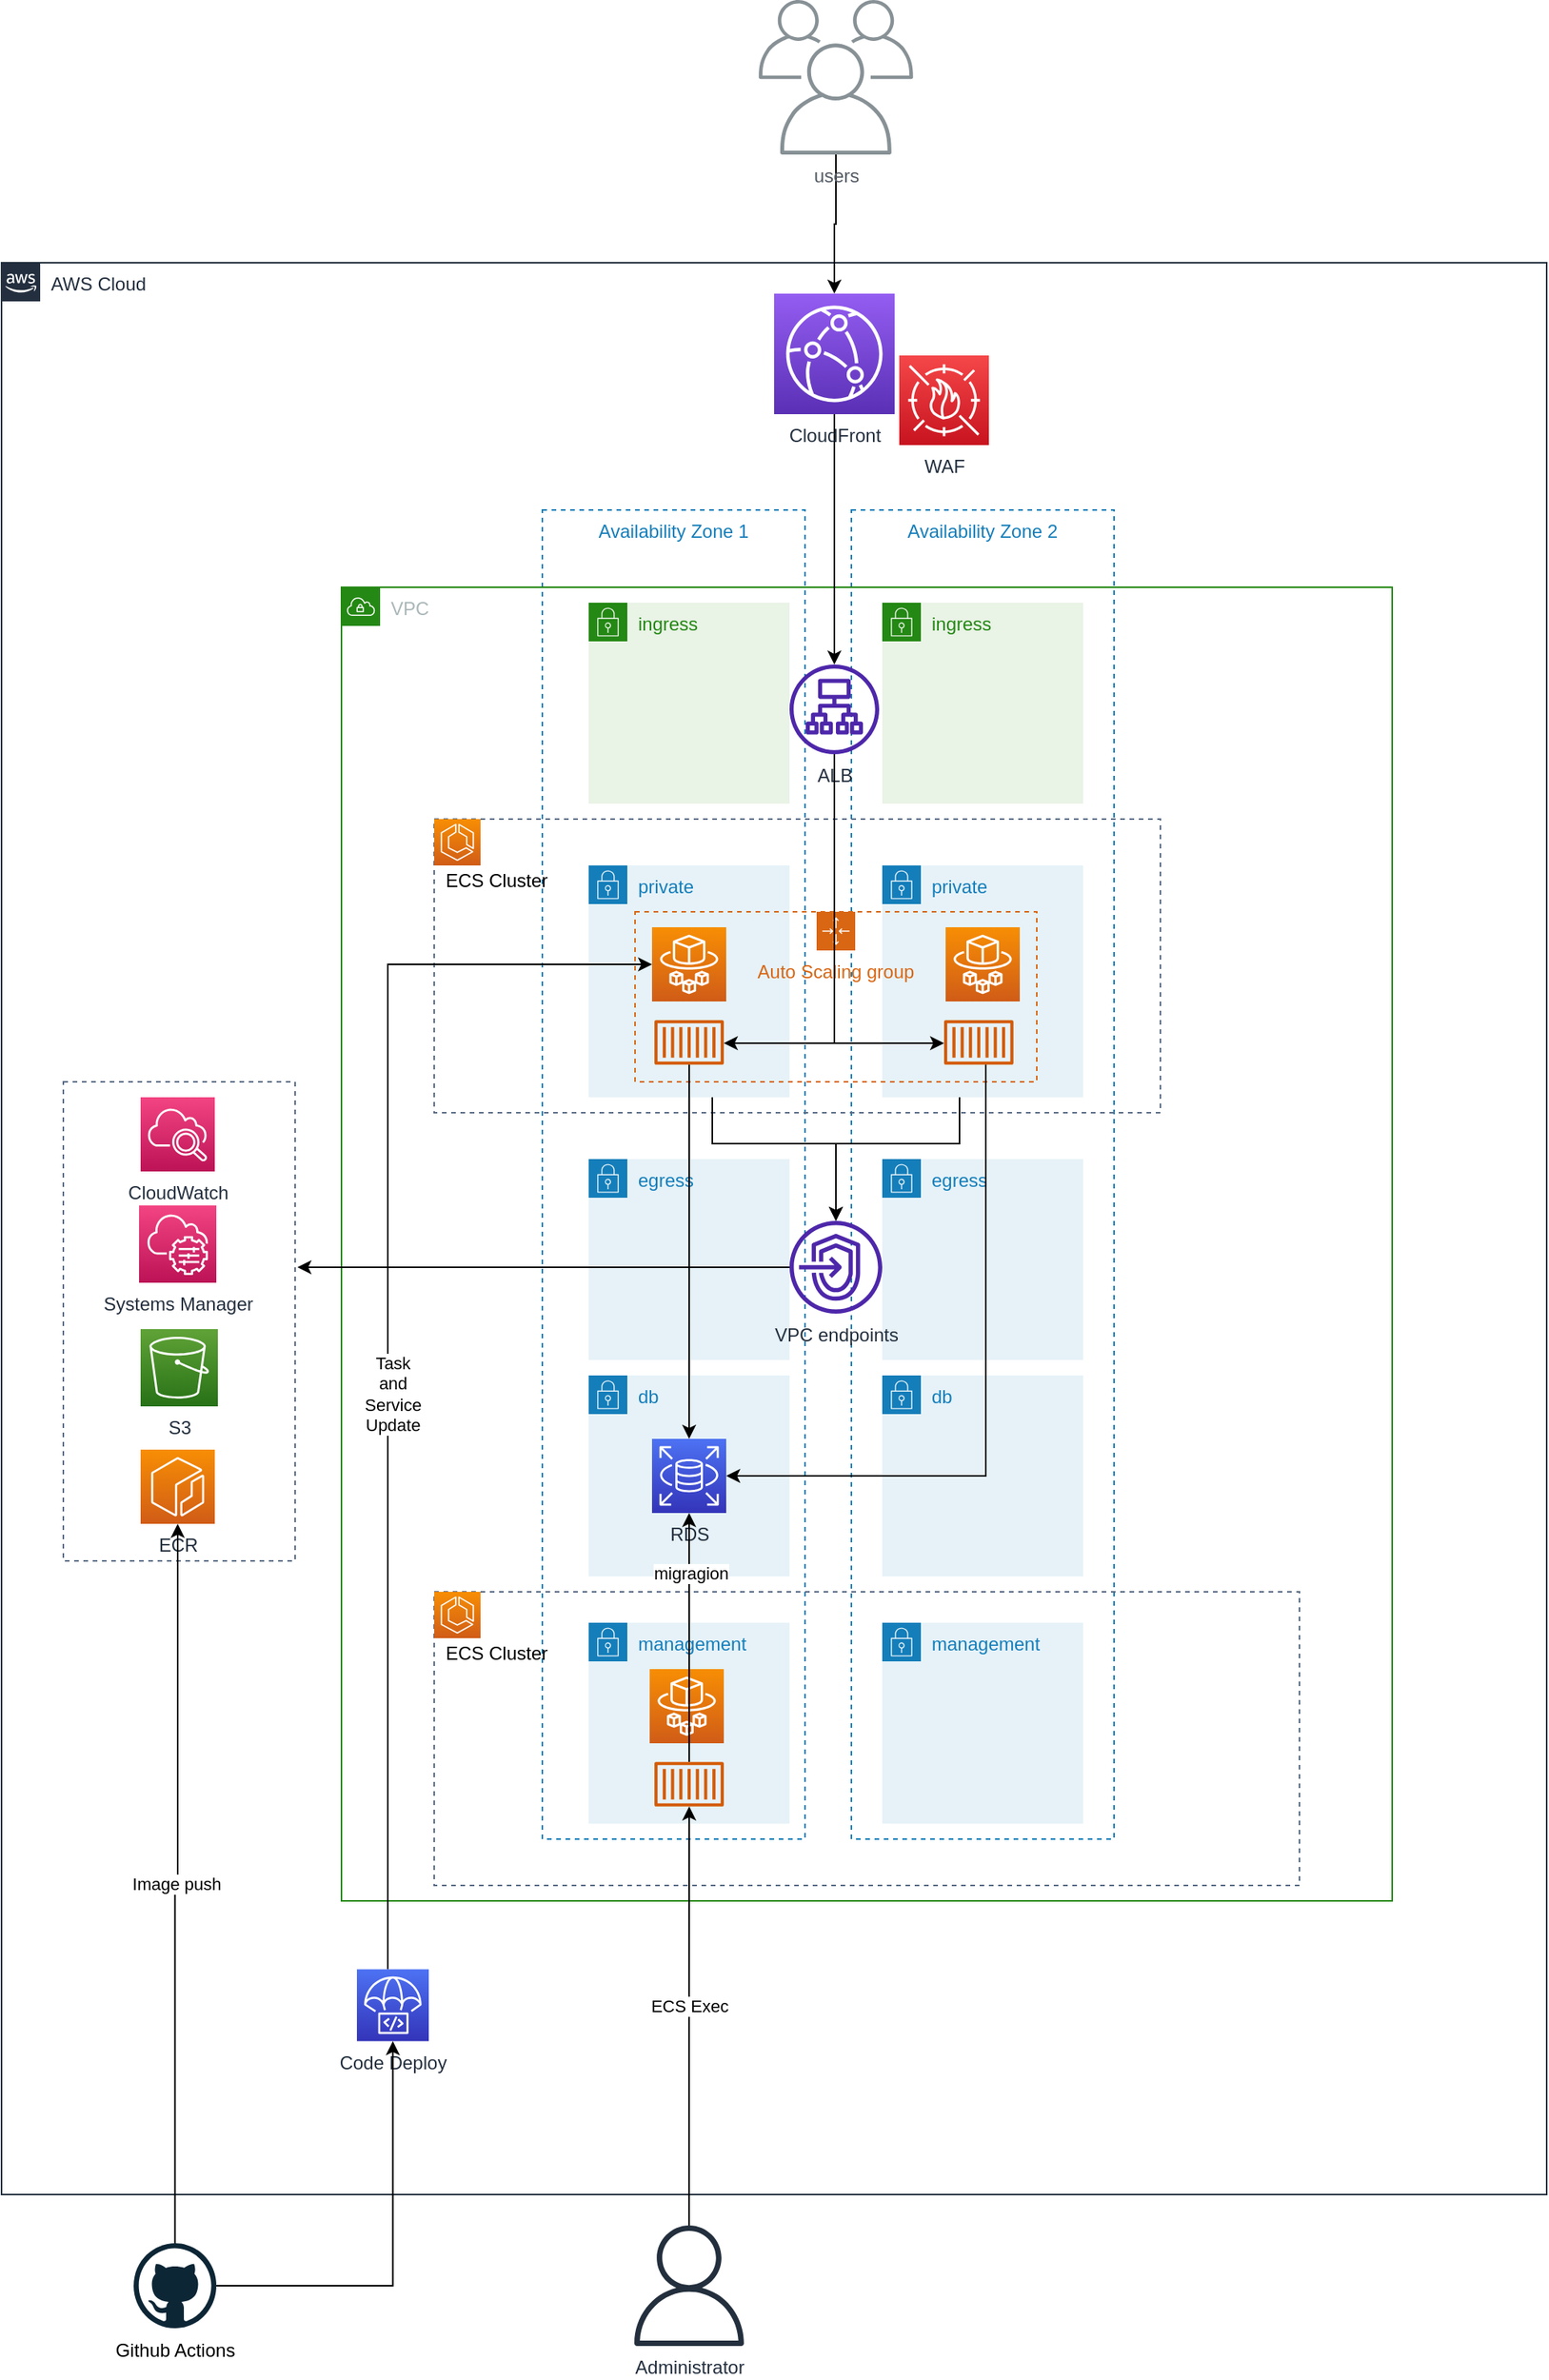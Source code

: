<mxfile version="16.5.1" type="device"><diagram id="PaeJgLluyogaUPS14ZRc" name="Page-1"><mxGraphModel dx="1177" dy="1420" grid="1" gridSize="10" guides="1" tooltips="1" connect="1" arrows="1" fold="1" page="1" pageScale="1" pageWidth="3300" pageHeight="2339" math="0" shadow="0"><root><mxCell id="0"/><mxCell id="1" parent="0"/><mxCell id="Aqmt07IWopIAcxGadrsT-29" value="egress" style="points=[[0,0],[0.25,0],[0.5,0],[0.75,0],[1,0],[1,0.25],[1,0.5],[1,0.75],[1,1],[0.75,1],[0.5,1],[0.25,1],[0,1],[0,0.75],[0,0.5],[0,0.25]];outlineConnect=0;gradientColor=none;html=1;whiteSpace=wrap;fontSize=12;fontStyle=0;container=1;pointerEvents=0;collapsible=0;recursiveResize=0;shape=mxgraph.aws4.group;grIcon=mxgraph.aws4.group_security_group;grStroke=0;strokeColor=#147EBA;fillColor=#E6F2F8;verticalAlign=top;align=left;spacingLeft=30;fontColor=#147EBA;dashed=0;" vertex="1" parent="1"><mxGeometry x="850" y="870" width="130" height="130" as="geometry"/></mxCell><mxCell id="Aqmt07IWopIAcxGadrsT-62" value="Availability Zone 1" style="fillColor=none;strokeColor=#147EBA;dashed=1;verticalAlign=top;fontStyle=0;fontColor=#147EBA;" vertex="1" parent="1"><mxGeometry x="630" y="450" width="170" height="860" as="geometry"/></mxCell><mxCell id="Aqmt07IWopIAcxGadrsT-18" value="db" style="points=[[0,0],[0.25,0],[0.5,0],[0.75,0],[1,0],[1,0.25],[1,0.5],[1,0.75],[1,1],[0.75,1],[0.5,1],[0.25,1],[0,1],[0,0.75],[0,0.5],[0,0.25]];outlineConnect=0;gradientColor=none;html=1;whiteSpace=wrap;fontSize=12;fontStyle=0;container=1;pointerEvents=0;collapsible=0;recursiveResize=0;shape=mxgraph.aws4.group;grIcon=mxgraph.aws4.group_security_group;grStroke=0;strokeColor=#147EBA;fillColor=#E6F2F8;verticalAlign=top;align=left;spacingLeft=30;fontColor=#147EBA;dashed=0;" vertex="1" parent="1"><mxGeometry x="660" y="1010" width="130" height="130" as="geometry"/></mxCell><mxCell id="Aqmt07IWopIAcxGadrsT-36" value="RDS&lt;br&gt;" style="sketch=0;points=[[0,0,0],[0.25,0,0],[0.5,0,0],[0.75,0,0],[1,0,0],[0,1,0],[0.25,1,0],[0.5,1,0],[0.75,1,0],[1,1,0],[0,0.25,0],[0,0.5,0],[0,0.75,0],[1,0.25,0],[1,0.5,0],[1,0.75,0]];outlineConnect=0;fontColor=#232F3E;gradientColor=#4D72F3;gradientDirection=north;fillColor=#3334B9;strokeColor=#ffffff;dashed=0;verticalLabelPosition=bottom;verticalAlign=top;align=center;html=1;fontSize=12;fontStyle=0;aspect=fixed;shape=mxgraph.aws4.resourceIcon;resIcon=mxgraph.aws4.rds;" vertex="1" parent="Aqmt07IWopIAcxGadrsT-18"><mxGeometry x="41.0" y="41" width="48" height="48" as="geometry"/></mxCell><mxCell id="Aqmt07IWopIAcxGadrsT-35" value="db" style="points=[[0,0],[0.25,0],[0.5,0],[0.75,0],[1,0],[1,0.25],[1,0.5],[1,0.75],[1,1],[0.75,1],[0.5,1],[0.25,1],[0,1],[0,0.75],[0,0.5],[0,0.25]];outlineConnect=0;gradientColor=none;html=1;whiteSpace=wrap;fontSize=12;fontStyle=0;container=1;pointerEvents=0;collapsible=0;recursiveResize=0;shape=mxgraph.aws4.group;grIcon=mxgraph.aws4.group_security_group;grStroke=0;strokeColor=#147EBA;fillColor=#E6F2F8;verticalAlign=top;align=left;spacingLeft=30;fontColor=#147EBA;dashed=0;" vertex="1" parent="1"><mxGeometry x="850" y="1010" width="130" height="130" as="geometry"/></mxCell><mxCell id="Aqmt07IWopIAcxGadrsT-27" value="Availability Zone 2" style="fillColor=none;strokeColor=#147EBA;dashed=1;verticalAlign=top;fontStyle=0;fontColor=#147EBA;" vertex="1" parent="1"><mxGeometry x="830" y="450" width="170" height="860" as="geometry"/></mxCell><mxCell id="Aqmt07IWopIAcxGadrsT-2" value="" style="fillColor=none;strokeColor=#5A6C86;dashed=1;verticalAlign=top;fontStyle=0;fontColor=#5A6C86;" vertex="1" parent="1"><mxGeometry x="560" y="650" width="470" height="190" as="geometry"/></mxCell><mxCell id="-Hk-0aaMkuI9jXm5R-6b-3" value="ingress" style="points=[[0,0],[0.25,0],[0.5,0],[0.75,0],[1,0],[1,0.25],[1,0.5],[1,0.75],[1,1],[0.75,1],[0.5,1],[0.25,1],[0,1],[0,0.75],[0,0.5],[0,0.25]];outlineConnect=0;gradientColor=none;html=1;whiteSpace=wrap;fontSize=12;fontStyle=0;container=1;pointerEvents=0;collapsible=0;recursiveResize=0;shape=mxgraph.aws4.group;grIcon=mxgraph.aws4.group_security_group;grStroke=0;strokeColor=#248814;fillColor=#E9F3E6;verticalAlign=top;align=left;spacingLeft=30;fontColor=#248814;dashed=0;" parent="1" vertex="1"><mxGeometry x="660" y="510" width="130" height="130" as="geometry"/></mxCell><mxCell id="Aqmt07IWopIAcxGadrsT-50" style="edgeStyle=orthogonalEdgeStyle;rounded=0;orthogonalLoop=1;jettySize=auto;html=1;" edge="1" parent="1" source="Aqmt07IWopIAcxGadrsT-30" target="Aqmt07IWopIAcxGadrsT-14"><mxGeometry relative="1" as="geometry"><Array as="points"><mxPoint x="900" y="860"/><mxPoint x="820" y="860"/></Array></mxGeometry></mxCell><mxCell id="Aqmt07IWopIAcxGadrsT-30" value="private" style="points=[[0,0],[0.25,0],[0.5,0],[0.75,0],[1,0],[1,0.25],[1,0.5],[1,0.75],[1,1],[0.75,1],[0.5,1],[0.25,1],[0,1],[0,0.75],[0,0.5],[0,0.25]];outlineConnect=0;gradientColor=none;html=1;whiteSpace=wrap;fontSize=12;fontStyle=0;container=1;pointerEvents=0;collapsible=0;recursiveResize=0;shape=mxgraph.aws4.group;grIcon=mxgraph.aws4.group_security_group;grStroke=0;strokeColor=#147EBA;fillColor=#E6F2F8;verticalAlign=top;align=left;spacingLeft=30;fontColor=#147EBA;dashed=0;" vertex="1" parent="1"><mxGeometry x="850" y="680" width="130" height="150" as="geometry"/></mxCell><mxCell id="Aqmt07IWopIAcxGadrsT-34" value="" style="fillColor=none;strokeColor=#5A6C86;dashed=1;verticalAlign=top;fontStyle=0;fontColor=#5A6C86;" vertex="1" parent="1"><mxGeometry x="320" y="820" width="150" height="310" as="geometry"/></mxCell><mxCell id="-Hk-0aaMkuI9jXm5R-6b-1" value="AWS Cloud" style="points=[[0,0],[0.25,0],[0.5,0],[0.75,0],[1,0],[1,0.25],[1,0.5],[1,0.75],[1,1],[0.75,1],[0.5,1],[0.25,1],[0,1],[0,0.75],[0,0.5],[0,0.25]];outlineConnect=0;gradientColor=none;html=1;whiteSpace=wrap;fontSize=12;fontStyle=0;container=0;pointerEvents=0;collapsible=0;recursiveResize=0;shape=mxgraph.aws4.group;grIcon=mxgraph.aws4.group_aws_cloud_alt;strokeColor=#232F3E;fillColor=none;verticalAlign=top;align=left;spacingLeft=30;fontColor=#232F3E;dashed=0;" parent="1" vertex="1"><mxGeometry x="280" y="290" width="1000" height="1250" as="geometry"/></mxCell><mxCell id="-Hk-0aaMkuI9jXm5R-6b-2" value="VPC" style="points=[[0,0],[0.25,0],[0.5,0],[0.75,0],[1,0],[1,0.25],[1,0.5],[1,0.75],[1,1],[0.75,1],[0.5,1],[0.25,1],[0,1],[0,0.75],[0,0.5],[0,0.25]];outlineConnect=0;gradientColor=none;html=1;whiteSpace=wrap;fontSize=12;fontStyle=0;container=0;pointerEvents=0;collapsible=0;recursiveResize=0;shape=mxgraph.aws4.group;grIcon=mxgraph.aws4.group_vpc;strokeColor=#248814;fillColor=none;verticalAlign=top;align=left;spacingLeft=30;fontColor=#AAB7B8;dashed=0;" parent="1" vertex="1"><mxGeometry x="500" y="500" width="680" height="850" as="geometry"/></mxCell><mxCell id="Aqmt07IWopIAcxGadrsT-24" value="" style="fillColor=none;strokeColor=#5A6C86;dashed=1;verticalAlign=top;fontStyle=0;fontColor=#5A6C86;" vertex="1" parent="1"><mxGeometry x="560" y="1150" width="560" height="190" as="geometry"/></mxCell><mxCell id="Aqmt07IWopIAcxGadrsT-49" style="edgeStyle=orthogonalEdgeStyle;rounded=0;orthogonalLoop=1;jettySize=auto;html=1;" edge="1" parent="1" source="-Hk-0aaMkuI9jXm5R-6b-4" target="Aqmt07IWopIAcxGadrsT-14"><mxGeometry relative="1" as="geometry"><Array as="points"><mxPoint x="740" y="860"/><mxPoint x="820" y="860"/></Array></mxGeometry></mxCell><mxCell id="-Hk-0aaMkuI9jXm5R-6b-4" value="private" style="points=[[0,0],[0.25,0],[0.5,0],[0.75,0],[1,0],[1,0.25],[1,0.5],[1,0.75],[1,1],[0.75,1],[0.5,1],[0.25,1],[0,1],[0,0.75],[0,0.5],[0,0.25]];outlineConnect=0;gradientColor=none;html=1;whiteSpace=wrap;fontSize=12;fontStyle=0;container=1;pointerEvents=0;collapsible=0;recursiveResize=0;shape=mxgraph.aws4.group;grIcon=mxgraph.aws4.group_security_group;grStroke=0;strokeColor=#147EBA;fillColor=#E6F2F8;verticalAlign=top;align=left;spacingLeft=30;fontColor=#147EBA;dashed=0;" parent="1" vertex="1"><mxGeometry x="660" y="680" width="130" height="150" as="geometry"/></mxCell><mxCell id="-Hk-0aaMkuI9jXm5R-6b-13" value="" style="sketch=0;points=[[0,0,0],[0.25,0,0],[0.5,0,0],[0.75,0,0],[1,0,0],[0,1,0],[0.25,1,0],[0.5,1,0],[0.75,1,0],[1,1,0],[0,0.25,0],[0,0.5,0],[0,0.75,0],[1,0.25,0],[1,0.5,0],[1,0.75,0]];outlineConnect=0;fontColor=#232F3E;gradientColor=#F78E04;gradientDirection=north;fillColor=#D05C17;strokeColor=#ffffff;dashed=0;verticalLabelPosition=bottom;verticalAlign=top;align=center;html=1;fontSize=12;fontStyle=0;aspect=fixed;shape=mxgraph.aws4.resourceIcon;resIcon=mxgraph.aws4.ecs;" parent="1" vertex="1"><mxGeometry x="560" y="650" width="30" height="30" as="geometry"/></mxCell><mxCell id="Aqmt07IWopIAcxGadrsT-6" value="ECS Cluster" style="text;html=1;resizable=0;autosize=1;align=center;verticalAlign=middle;points=[];fillColor=none;strokeColor=none;rounded=0;" vertex="1" parent="1"><mxGeometry x="560" y="680" width="80" height="20" as="geometry"/></mxCell><mxCell id="Aqmt07IWopIAcxGadrsT-42" value="" style="edgeStyle=orthogonalEdgeStyle;rounded=0;orthogonalLoop=1;jettySize=auto;html=1;" edge="1" parent="1" source="-Hk-0aaMkuI9jXm5R-6b-6" target="-Hk-0aaMkuI9jXm5R-6b-15"><mxGeometry relative="1" as="geometry"><Array as="points"><mxPoint x="819" y="795"/></Array></mxGeometry></mxCell><mxCell id="-Hk-0aaMkuI9jXm5R-6b-6" value="ALB" style="sketch=0;outlineConnect=0;fontColor=#232F3E;gradientColor=none;fillColor=#4D27AA;strokeColor=none;dashed=0;verticalLabelPosition=bottom;verticalAlign=top;align=center;html=1;fontSize=12;fontStyle=0;aspect=fixed;pointerEvents=1;shape=mxgraph.aws4.application_load_balancer;" parent="1" vertex="1"><mxGeometry x="790" y="550" width="58" height="58" as="geometry"/></mxCell><mxCell id="Aqmt07IWopIAcxGadrsT-19" value="management" style="points=[[0,0],[0.25,0],[0.5,0],[0.75,0],[1,0],[1,0.25],[1,0.5],[1,0.75],[1,1],[0.75,1],[0.5,1],[0.25,1],[0,1],[0,0.75],[0,0.5],[0,0.25]];outlineConnect=0;gradientColor=none;html=1;whiteSpace=wrap;fontSize=12;fontStyle=0;container=1;pointerEvents=0;collapsible=0;recursiveResize=0;shape=mxgraph.aws4.group;grIcon=mxgraph.aws4.group_security_group;grStroke=0;strokeColor=#147EBA;fillColor=#E6F2F8;verticalAlign=top;align=left;spacingLeft=30;fontColor=#147EBA;dashed=0;" vertex="1" parent="1"><mxGeometry x="660" y="1170" width="130" height="130" as="geometry"/></mxCell><mxCell id="-Hk-0aaMkuI9jXm5R-6b-5" value="Auto Scaling group" style="points=[[0,0],[0.25,0],[0.5,0],[0.75,0],[1,0],[1,0.25],[1,0.5],[1,0.75],[1,1],[0.75,1],[0.5,1],[0.25,1],[0,1],[0,0.75],[0,0.5],[0,0.25]];outlineConnect=0;gradientColor=none;html=1;whiteSpace=wrap;fontSize=12;fontStyle=0;container=1;pointerEvents=0;collapsible=0;recursiveResize=0;shape=mxgraph.aws4.groupCenter;grIcon=mxgraph.aws4.group_auto_scaling_group;grStroke=1;strokeColor=#D86613;fillColor=none;verticalAlign=top;align=center;fontColor=#D86613;dashed=1;spacingTop=25;" parent="1" vertex="1"><mxGeometry x="690" y="710" width="260" height="110" as="geometry"/></mxCell><mxCell id="-Hk-0aaMkuI9jXm5R-6b-15" value="" style="sketch=0;outlineConnect=0;fontColor=#232F3E;gradientColor=none;fillColor=#D45B07;strokeColor=none;dashed=0;verticalLabelPosition=bottom;verticalAlign=top;align=center;html=1;fontSize=12;fontStyle=0;aspect=fixed;pointerEvents=1;shape=mxgraph.aws4.container_1;" parent="-Hk-0aaMkuI9jXm5R-6b-5" vertex="1"><mxGeometry x="12.55" y="70" width="44.9" height="29" as="geometry"/></mxCell><mxCell id="-Hk-0aaMkuI9jXm5R-6b-14" value="" style="sketch=0;points=[[0,0,0],[0.25,0,0],[0.5,0,0],[0.75,0,0],[1,0,0],[0,1,0],[0.25,1,0],[0.5,1,0],[0.75,1,0],[1,1,0],[0,0.25,0],[0,0.5,0],[0,0.75,0],[1,0.25,0],[1,0.5,0],[1,0.75,0]];outlineConnect=0;fontColor=#232F3E;gradientColor=#F78E04;gradientDirection=north;fillColor=#D05C17;strokeColor=#ffffff;dashed=0;verticalLabelPosition=bottom;verticalAlign=top;align=center;html=1;fontSize=12;fontStyle=0;aspect=fixed;shape=mxgraph.aws4.resourceIcon;resIcon=mxgraph.aws4.fargate;" parent="-Hk-0aaMkuI9jXm5R-6b-5" vertex="1"><mxGeometry x="11" y="10" width="48" height="48" as="geometry"/></mxCell><mxCell id="Aqmt07IWopIAcxGadrsT-31" value="" style="sketch=0;outlineConnect=0;fontColor=#232F3E;gradientColor=none;fillColor=#D45B07;strokeColor=none;dashed=0;verticalLabelPosition=bottom;verticalAlign=top;align=center;html=1;fontSize=12;fontStyle=0;aspect=fixed;pointerEvents=1;shape=mxgraph.aws4.container_1;" vertex="1" parent="-Hk-0aaMkuI9jXm5R-6b-5"><mxGeometry x="200.0" y="70" width="44.9" height="29" as="geometry"/></mxCell><mxCell id="Aqmt07IWopIAcxGadrsT-22" value="" style="sketch=0;points=[[0,0,0],[0.25,0,0],[0.5,0,0],[0.75,0,0],[1,0,0],[0,1,0],[0.25,1,0],[0.5,1,0],[0.75,1,0],[1,1,0],[0,0.25,0],[0,0.5,0],[0,0.75,0],[1,0.25,0],[1,0.5,0],[1,0.75,0]];outlineConnect=0;fontColor=#232F3E;gradientColor=#F78E04;gradientDirection=north;fillColor=#D05C17;strokeColor=#ffffff;dashed=0;verticalLabelPosition=bottom;verticalAlign=top;align=center;html=1;fontSize=12;fontStyle=0;aspect=fixed;shape=mxgraph.aws4.resourceIcon;resIcon=mxgraph.aws4.ecs;" vertex="1" parent="1"><mxGeometry x="560" y="1150" width="30" height="30" as="geometry"/></mxCell><mxCell id="Aqmt07IWopIAcxGadrsT-23" value="ECS Cluster" style="text;html=1;resizable=0;autosize=1;align=center;verticalAlign=middle;points=[];fillColor=none;strokeColor=none;rounded=0;" vertex="1" parent="1"><mxGeometry x="560" y="1180" width="80" height="20" as="geometry"/></mxCell><mxCell id="Aqmt07IWopIAcxGadrsT-21" value="" style="sketch=0;points=[[0,0,0],[0.25,0,0],[0.5,0,0],[0.75,0,0],[1,0,0],[0,1,0],[0.25,1,0],[0.5,1,0],[0.75,1,0],[1,1,0],[0,0.25,0],[0,0.5,0],[0,0.75,0],[1,0.25,0],[1,0.5,0],[1,0.75,0]];outlineConnect=0;fontColor=#232F3E;gradientColor=#F78E04;gradientDirection=north;fillColor=#D05C17;strokeColor=#ffffff;dashed=0;verticalLabelPosition=bottom;verticalAlign=top;align=center;html=1;fontSize=12;fontStyle=0;aspect=fixed;shape=mxgraph.aws4.resourceIcon;resIcon=mxgraph.aws4.fargate;" vertex="1" parent="1"><mxGeometry x="699.45" y="1200" width="48" height="48" as="geometry"/></mxCell><mxCell id="Aqmt07IWopIAcxGadrsT-56" value="" style="edgeStyle=orthogonalEdgeStyle;rounded=0;orthogonalLoop=1;jettySize=auto;html=1;entryX=0.5;entryY=1;entryDx=0;entryDy=0;entryPerimeter=0;" edge="1" parent="1" source="Aqmt07IWopIAcxGadrsT-25" target="Aqmt07IWopIAcxGadrsT-36"><mxGeometry relative="1" as="geometry"/></mxCell><mxCell id="Aqmt07IWopIAcxGadrsT-70" value="migragion" style="edgeLabel;html=1;align=center;verticalAlign=middle;resizable=0;points=[];" vertex="1" connectable="0" parent="Aqmt07IWopIAcxGadrsT-56"><mxGeometry x="0.512" y="-1" relative="1" as="geometry"><mxPoint as="offset"/></mxGeometry></mxCell><mxCell id="Aqmt07IWopIAcxGadrsT-25" value="" style="sketch=0;outlineConnect=0;fontColor=#232F3E;gradientColor=none;fillColor=#D45B07;strokeColor=none;dashed=0;verticalLabelPosition=bottom;verticalAlign=top;align=center;html=1;fontSize=12;fontStyle=0;aspect=fixed;pointerEvents=1;shape=mxgraph.aws4.container_1;" vertex="1" parent="1"><mxGeometry x="702.55" y="1260" width="44.9" height="29" as="geometry"/></mxCell><mxCell id="Aqmt07IWopIAcxGadrsT-41" style="edgeStyle=orthogonalEdgeStyle;rounded=0;orthogonalLoop=1;jettySize=auto;html=1;" edge="1" parent="1" source="-Hk-0aaMkuI9jXm5R-6b-8" target="-Hk-0aaMkuI9jXm5R-6b-6"><mxGeometry relative="1" as="geometry"/></mxCell><mxCell id="-Hk-0aaMkuI9jXm5R-6b-8" value="CloudFront" style="sketch=0;points=[[0,0,0],[0.25,0,0],[0.5,0,0],[0.75,0,0],[1,0,0],[0,1,0],[0.25,1,0],[0.5,1,0],[0.75,1,0],[1,1,0],[0,0.25,0],[0,0.5,0],[0,0.75,0],[1,0.25,0],[1,0.5,0],[1,0.75,0]];outlineConnect=0;fontColor=#232F3E;gradientColor=#945DF2;gradientDirection=north;fillColor=#5A30B5;strokeColor=#ffffff;dashed=0;verticalLabelPosition=bottom;verticalAlign=top;align=center;html=1;fontSize=12;fontStyle=0;aspect=fixed;shape=mxgraph.aws4.resourceIcon;resIcon=mxgraph.aws4.cloudfront;" parent="1" vertex="1"><mxGeometry x="780" y="310" width="78" height="78" as="geometry"/></mxCell><mxCell id="-Hk-0aaMkuI9jXm5R-6b-9" value="WAF" style="sketch=0;points=[[0,0,0],[0.25,0,0],[0.5,0,0],[0.75,0,0],[1,0,0],[0,1,0],[0.25,1,0],[0.5,1,0],[0.75,1,0],[1,1,0],[0,0.25,0],[0,0.5,0],[0,0.75,0],[1,0.25,0],[1,0.5,0],[1,0.75,0]];outlineConnect=0;fontColor=#232F3E;gradientColor=#F54749;gradientDirection=north;fillColor=#C7131F;strokeColor=#ffffff;dashed=0;verticalLabelPosition=bottom;verticalAlign=top;align=center;html=1;fontSize=12;fontStyle=0;aspect=fixed;shape=mxgraph.aws4.resourceIcon;resIcon=mxgraph.aws4.waf;" parent="1" vertex="1"><mxGeometry x="861" y="350" width="58" height="58" as="geometry"/></mxCell><mxCell id="-Hk-0aaMkuI9jXm5R-6b-12" value="ECR" style="sketch=0;points=[[0,0,0],[0.25,0,0],[0.5,0,0],[0.75,0,0],[1,0,0],[0,1,0],[0.25,1,0],[0.5,1,0],[0.75,1,0],[1,1,0],[0,0.25,0],[0,0.5,0],[0,0.75,0],[1,0.25,0],[1,0.5,0],[1,0.75,0]];outlineConnect=0;fontColor=#232F3E;gradientColor=#F78E04;gradientDirection=north;fillColor=#D05C17;strokeColor=#ffffff;dashed=0;verticalLabelPosition=bottom;verticalAlign=top;align=center;html=1;fontSize=12;fontStyle=0;aspect=fixed;shape=mxgraph.aws4.resourceIcon;resIcon=mxgraph.aws4.ecr;" parent="1" vertex="1"><mxGeometry x="370" y="1058" width="48" height="48" as="geometry"/></mxCell><mxCell id="Aqmt07IWopIAcxGadrsT-15" value="S3" style="sketch=0;points=[[0,0,0],[0.25,0,0],[0.5,0,0],[0.75,0,0],[1,0,0],[0,1,0],[0.25,1,0],[0.5,1,0],[0.75,1,0],[1,1,0],[0,0.25,0],[0,0.5,0],[0,0.75,0],[1,0.25,0],[1,0.5,0],[1,0.75,0]];outlineConnect=0;fontColor=#232F3E;gradientColor=#60A337;gradientDirection=north;fillColor=#277116;strokeColor=#ffffff;dashed=0;verticalLabelPosition=bottom;verticalAlign=top;align=center;html=1;fontSize=12;fontStyle=0;aspect=fixed;shape=mxgraph.aws4.resourceIcon;resIcon=mxgraph.aws4.s3;" vertex="1" parent="1"><mxGeometry x="370" y="980" width="50" height="50" as="geometry"/></mxCell><mxCell id="Aqmt07IWopIAcxGadrsT-16" value="Systems Manager" style="sketch=0;points=[[0,0,0],[0.25,0,0],[0.5,0,0],[0.75,0,0],[1,0,0],[0,1,0],[0.25,1,0],[0.5,1,0],[0.75,1,0],[1,1,0],[0,0.25,0],[0,0.5,0],[0,0.75,0],[1,0.25,0],[1,0.5,0],[1,0.75,0]];points=[[0,0,0],[0.25,0,0],[0.5,0,0],[0.75,0,0],[1,0,0],[0,1,0],[0.25,1,0],[0.5,1,0],[0.75,1,0],[1,1,0],[0,0.25,0],[0,0.5,0],[0,0.75,0],[1,0.25,0],[1,0.5,0],[1,0.75,0]];outlineConnect=0;fontColor=#232F3E;gradientColor=#F34482;gradientDirection=north;fillColor=#BC1356;strokeColor=#ffffff;dashed=0;verticalLabelPosition=bottom;verticalAlign=top;align=center;html=1;fontSize=12;fontStyle=0;aspect=fixed;shape=mxgraph.aws4.resourceIcon;resIcon=mxgraph.aws4.systems_manager;" vertex="1" parent="1"><mxGeometry x="369" y="900" width="50" height="50" as="geometry"/></mxCell><mxCell id="Aqmt07IWopIAcxGadrsT-17" value="CloudWatch" style="sketch=0;points=[[0,0,0],[0.25,0,0],[0.5,0,0],[0.75,0,0],[1,0,0],[0,1,0],[0.25,1,0],[0.5,1,0],[0.75,1,0],[1,1,0],[0,0.25,0],[0,0.5,0],[0,0.75,0],[1,0.25,0],[1,0.5,0],[1,0.75,0]];points=[[0,0,0],[0.25,0,0],[0.5,0,0],[0.75,0,0],[1,0,0],[0,1,0],[0.25,1,0],[0.5,1,0],[0.75,1,0],[1,1,0],[0,0.25,0],[0,0.5,0],[0,0.75,0],[1,0.25,0],[1,0.5,0],[1,0.75,0]];outlineConnect=0;fontColor=#232F3E;gradientColor=#F34482;gradientDirection=north;fillColor=#BC1356;strokeColor=#ffffff;dashed=0;verticalLabelPosition=bottom;verticalAlign=top;align=center;html=1;fontSize=12;fontStyle=0;aspect=fixed;shape=mxgraph.aws4.resourceIcon;resIcon=mxgraph.aws4.cloudwatch_2;" vertex="1" parent="1"><mxGeometry x="370" y="830" width="48" height="48" as="geometry"/></mxCell><mxCell id="Aqmt07IWopIAcxGadrsT-13" value="egress" style="points=[[0,0],[0.25,0],[0.5,0],[0.75,0],[1,0],[1,0.25],[1,0.5],[1,0.75],[1,1],[0.75,1],[0.5,1],[0.25,1],[0,1],[0,0.75],[0,0.5],[0,0.25]];outlineConnect=0;gradientColor=none;html=1;whiteSpace=wrap;fontSize=12;fontStyle=0;container=1;pointerEvents=0;collapsible=0;recursiveResize=0;shape=mxgraph.aws4.group;grIcon=mxgraph.aws4.group_security_group;grStroke=0;strokeColor=#147EBA;fillColor=#E6F2F8;verticalAlign=top;align=left;spacingLeft=30;fontColor=#147EBA;dashed=0;" vertex="1" parent="1"><mxGeometry x="660" y="870" width="130" height="130" as="geometry"/></mxCell><mxCell id="Aqmt07IWopIAcxGadrsT-51" value="" style="edgeStyle=orthogonalEdgeStyle;rounded=0;orthogonalLoop=1;jettySize=auto;html=1;entryX=1.01;entryY=0.387;entryDx=0;entryDy=0;entryPerimeter=0;" edge="1" parent="1" source="Aqmt07IWopIAcxGadrsT-14" target="Aqmt07IWopIAcxGadrsT-34"><mxGeometry relative="1" as="geometry"/></mxCell><mxCell id="Aqmt07IWopIAcxGadrsT-14" value="VPC endpoints" style="sketch=0;outlineConnect=0;fontColor=#232F3E;gradientColor=none;fillColor=#4D27AA;strokeColor=none;dashed=0;verticalLabelPosition=bottom;verticalAlign=top;align=center;html=1;fontSize=12;fontStyle=0;aspect=fixed;pointerEvents=1;shape=mxgraph.aws4.endpoints;" vertex="1" parent="1"><mxGeometry x="790" y="910" width="60" height="60" as="geometry"/></mxCell><mxCell id="Aqmt07IWopIAcxGadrsT-67" style="edgeStyle=orthogonalEdgeStyle;rounded=0;orthogonalLoop=1;jettySize=auto;html=1;entryX=0;entryY=0.5;entryDx=0;entryDy=0;entryPerimeter=0;" edge="1" parent="1" source="-Hk-0aaMkuI9jXm5R-6b-11" target="-Hk-0aaMkuI9jXm5R-6b-14"><mxGeometry relative="1" as="geometry"><Array as="points"><mxPoint x="530" y="744"/></Array></mxGeometry></mxCell><mxCell id="Aqmt07IWopIAcxGadrsT-68" value="Task&lt;br&gt;and&lt;br&gt;Service&lt;br&gt;Update" style="edgeLabel;html=1;align=center;verticalAlign=middle;resizable=0;points=[];" vertex="1" connectable="0" parent="Aqmt07IWopIAcxGadrsT-67"><mxGeometry x="-0.093" y="-3" relative="1" as="geometry"><mxPoint as="offset"/></mxGeometry></mxCell><mxCell id="-Hk-0aaMkuI9jXm5R-6b-11" value="Code Deploy" style="sketch=0;points=[[0,0,0],[0.25,0,0],[0.5,0,0],[0.75,0,0],[1,0,0],[0,1,0],[0.25,1,0],[0.5,1,0],[0.75,1,0],[1,1,0],[0,0.25,0],[0,0.5,0],[0,0.75,0],[1,0.25,0],[1,0.5,0],[1,0.75,0]];outlineConnect=0;fontColor=#232F3E;gradientColor=#4D72F3;gradientDirection=north;fillColor=#3334B9;strokeColor=#ffffff;dashed=0;verticalLabelPosition=bottom;verticalAlign=top;align=center;html=1;fontSize=12;fontStyle=0;aspect=fixed;shape=mxgraph.aws4.resourceIcon;resIcon=mxgraph.aws4.codedeploy;" parent="1" vertex="1"><mxGeometry x="510" y="1394.25" width="46.5" height="46.5" as="geometry"/></mxCell><mxCell id="Aqmt07IWopIAcxGadrsT-28" value="ingress" style="points=[[0,0],[0.25,0],[0.5,0],[0.75,0],[1,0],[1,0.25],[1,0.5],[1,0.75],[1,1],[0.75,1],[0.5,1],[0.25,1],[0,1],[0,0.75],[0,0.5],[0,0.25]];outlineConnect=0;gradientColor=none;html=1;whiteSpace=wrap;fontSize=12;fontStyle=0;container=1;pointerEvents=0;collapsible=0;recursiveResize=0;shape=mxgraph.aws4.group;grIcon=mxgraph.aws4.group_security_group;grStroke=0;strokeColor=#248814;fillColor=#E9F3E6;verticalAlign=top;align=left;spacingLeft=30;fontColor=#248814;dashed=0;" vertex="1" parent="1"><mxGeometry x="850" y="510" width="130" height="130" as="geometry"/></mxCell><mxCell id="Aqmt07IWopIAcxGadrsT-32" value="management" style="points=[[0,0],[0.25,0],[0.5,0],[0.75,0],[1,0],[1,0.25],[1,0.5],[1,0.75],[1,1],[0.75,1],[0.5,1],[0.25,1],[0,1],[0,0.75],[0,0.5],[0,0.25]];outlineConnect=0;gradientColor=none;html=1;whiteSpace=wrap;fontSize=12;fontStyle=0;container=1;pointerEvents=0;collapsible=0;recursiveResize=0;shape=mxgraph.aws4.group;grIcon=mxgraph.aws4.group_security_group;grStroke=0;strokeColor=#147EBA;fillColor=#E6F2F8;verticalAlign=top;align=left;spacingLeft=30;fontColor=#147EBA;dashed=0;" vertex="1" parent="1"><mxGeometry x="850" y="1170" width="130" height="130" as="geometry"/></mxCell><mxCell id="Aqmt07IWopIAcxGadrsT-33" value="" style="sketch=0;points=[[0,0,0],[0.25,0,0],[0.5,0,0],[0.75,0,0],[1,0,0],[0,1,0],[0.25,1,0],[0.5,1,0],[0.75,1,0],[1,1,0],[0,0.25,0],[0,0.5,0],[0,0.75,0],[1,0.25,0],[1,0.5,0],[1,0.75,0]];outlineConnect=0;fontColor=#232F3E;gradientColor=#F78E04;gradientDirection=north;fillColor=#D05C17;strokeColor=#ffffff;dashed=0;verticalLabelPosition=bottom;verticalAlign=top;align=center;html=1;fontSize=12;fontStyle=0;aspect=fixed;shape=mxgraph.aws4.resourceIcon;resIcon=mxgraph.aws4.fargate;" vertex="1" parent="1"><mxGeometry x="891" y="720" width="48" height="48" as="geometry"/></mxCell><mxCell id="Aqmt07IWopIAcxGadrsT-54" value="" style="edgeStyle=orthogonalEdgeStyle;rounded=0;orthogonalLoop=1;jettySize=auto;html=1;entryX=1;entryY=0.5;entryDx=0;entryDy=0;entryPerimeter=0;" edge="1" parent="1" source="Aqmt07IWopIAcxGadrsT-31" target="Aqmt07IWopIAcxGadrsT-36"><mxGeometry relative="1" as="geometry"><Array as="points"><mxPoint x="917" y="1075"/></Array></mxGeometry></mxCell><mxCell id="Aqmt07IWopIAcxGadrsT-40" style="edgeStyle=orthogonalEdgeStyle;rounded=0;orthogonalLoop=1;jettySize=auto;html=1;" edge="1" parent="1" source="Aqmt07IWopIAcxGadrsT-39" target="-Hk-0aaMkuI9jXm5R-6b-8"><mxGeometry relative="1" as="geometry"/></mxCell><mxCell id="Aqmt07IWopIAcxGadrsT-39" value="users" style="sketch=0;outlineConnect=0;gradientColor=none;fontColor=#545B64;strokeColor=none;fillColor=#879196;dashed=0;verticalLabelPosition=bottom;verticalAlign=top;align=center;html=1;fontSize=12;fontStyle=0;aspect=fixed;shape=mxgraph.aws4.illustration_users;pointerEvents=1" vertex="1" parent="1"><mxGeometry x="770" y="120" width="100" height="100" as="geometry"/></mxCell><mxCell id="Aqmt07IWopIAcxGadrsT-45" value="" style="edgeStyle=orthogonalEdgeStyle;rounded=0;orthogonalLoop=1;jettySize=auto;html=1;" edge="1" parent="1" source="-Hk-0aaMkuI9jXm5R-6b-6" target="Aqmt07IWopIAcxGadrsT-31"><mxGeometry relative="1" as="geometry"><mxPoint x="819" y="607.999" as="sourcePoint"/><mxPoint x="747.45" y="795" as="targetPoint"/><Array as="points"><mxPoint x="819" y="795"/></Array></mxGeometry></mxCell><mxCell id="Aqmt07IWopIAcxGadrsT-52" style="edgeStyle=orthogonalEdgeStyle;rounded=0;orthogonalLoop=1;jettySize=auto;html=1;" edge="1" parent="1" source="-Hk-0aaMkuI9jXm5R-6b-15" target="Aqmt07IWopIAcxGadrsT-36"><mxGeometry relative="1" as="geometry"/></mxCell><mxCell id="Aqmt07IWopIAcxGadrsT-61" value="" style="edgeStyle=orthogonalEdgeStyle;rounded=0;orthogonalLoop=1;jettySize=auto;html=1;" edge="1" parent="1" source="Aqmt07IWopIAcxGadrsT-60" target="Aqmt07IWopIAcxGadrsT-25"><mxGeometry relative="1" as="geometry"/></mxCell><mxCell id="Aqmt07IWopIAcxGadrsT-69" value="ECS Exec" style="edgeLabel;html=1;align=center;verticalAlign=middle;resizable=0;points=[];" vertex="1" connectable="0" parent="Aqmt07IWopIAcxGadrsT-61"><mxGeometry x="0.048" relative="1" as="geometry"><mxPoint as="offset"/></mxGeometry></mxCell><mxCell id="Aqmt07IWopIAcxGadrsT-60" value="Administrator" style="sketch=0;outlineConnect=0;fontColor=#232F3E;gradientColor=none;fillColor=#232F3D;strokeColor=none;dashed=0;verticalLabelPosition=bottom;verticalAlign=top;align=center;html=1;fontSize=12;fontStyle=0;aspect=fixed;pointerEvents=1;shape=mxgraph.aws4.user;" vertex="1" parent="1"><mxGeometry x="686" y="1560" width="78" height="78" as="geometry"/></mxCell><mxCell id="Aqmt07IWopIAcxGadrsT-65" value="Image push" style="edgeStyle=orthogonalEdgeStyle;rounded=0;orthogonalLoop=1;jettySize=auto;html=1;" edge="1" parent="1" source="Aqmt07IWopIAcxGadrsT-63" target="-Hk-0aaMkuI9jXm5R-6b-12"><mxGeometry relative="1" as="geometry"/></mxCell><mxCell id="Aqmt07IWopIAcxGadrsT-66" style="edgeStyle=orthogonalEdgeStyle;rounded=0;orthogonalLoop=1;jettySize=auto;html=1;" edge="1" parent="1" source="Aqmt07IWopIAcxGadrsT-63" target="-Hk-0aaMkuI9jXm5R-6b-11"><mxGeometry relative="1" as="geometry"/></mxCell><mxCell id="Aqmt07IWopIAcxGadrsT-63" value="Github Actions" style="dashed=0;outlineConnect=0;html=1;align=center;labelPosition=center;verticalLabelPosition=bottom;verticalAlign=top;shape=mxgraph.weblogos.github" vertex="1" parent="1"><mxGeometry x="365.5" y="1571.5" width="53.5" height="55" as="geometry"/></mxCell></root></mxGraphModel></diagram></mxfile>